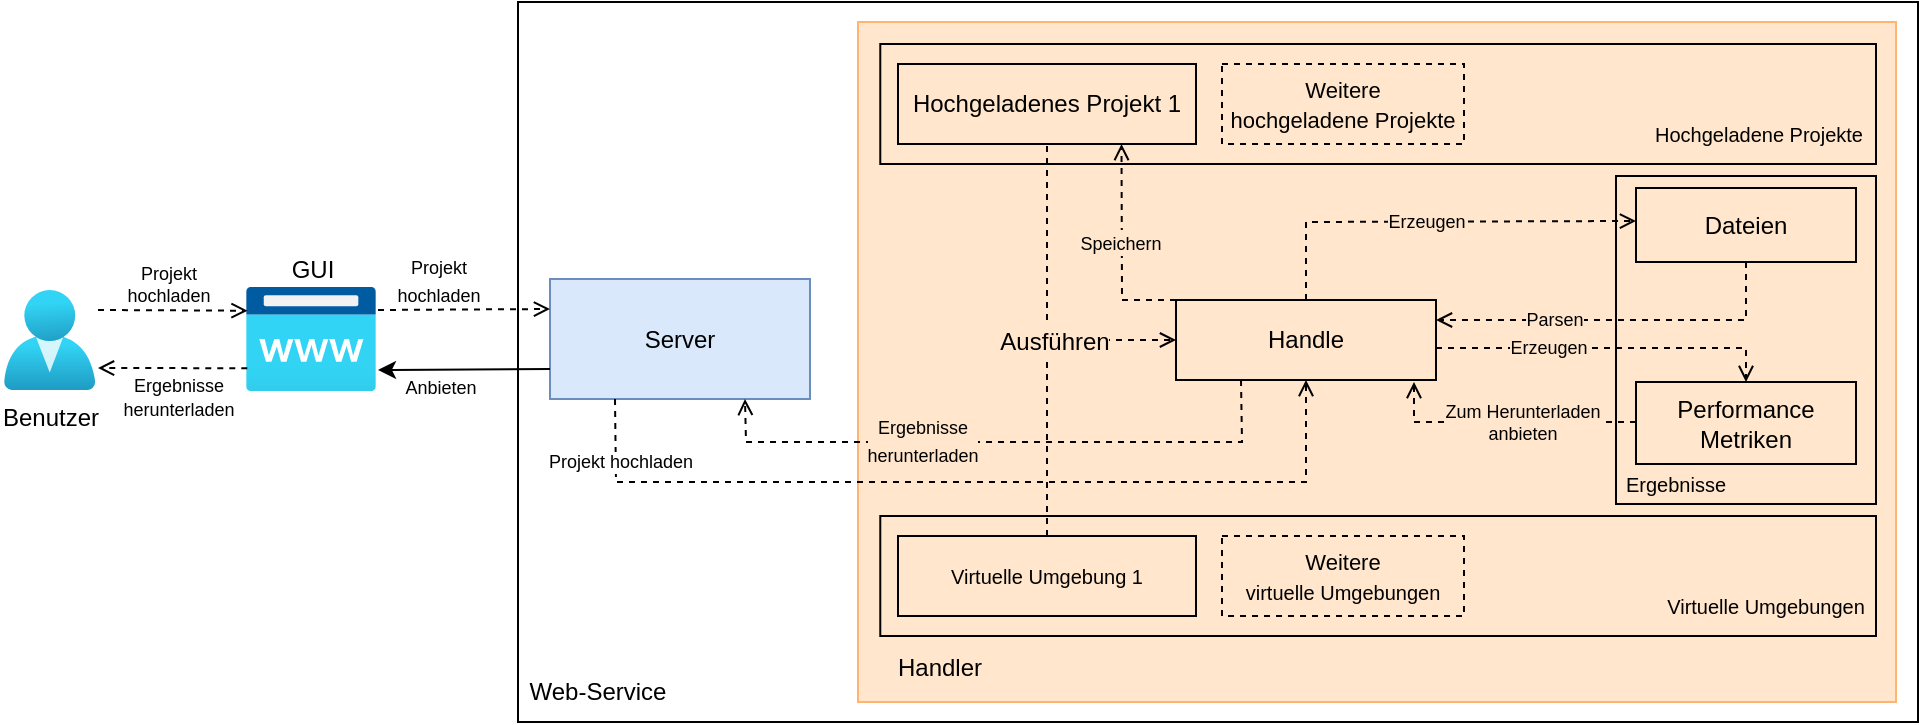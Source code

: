 <mxfile version="16.4.0" type="device"><diagram id="QnjKpPx2Ygs-rL03Jl_y" name="Seite-1"><mxGraphModel dx="1965" dy="686" grid="1" gridSize="10" guides="1" tooltips="1" connect="1" arrows="1" fold="1" page="1" pageScale="1" pageWidth="827" pageHeight="1169" math="0" shadow="0"><root><mxCell id="0"/><mxCell id="1" parent="0"/><mxCell id="hUhNnMvRV_Xus_i492_v-27" value="" style="rounded=0;whiteSpace=wrap;html=1;" vertex="1" parent="1"><mxGeometry x="-563" y="10" width="700" height="360" as="geometry"/></mxCell><mxCell id="hUhNnMvRV_Xus_i492_v-1" value="" style="rounded=0;whiteSpace=wrap;html=1;fillColor=#ffe6cc;strokeColor=#FFB570;" vertex="1" parent="1"><mxGeometry x="-393" y="20" width="519" height="340" as="geometry"/></mxCell><mxCell id="hUhNnMvRV_Xus_i492_v-2" value="" style="rounded=0;whiteSpace=wrap;html=1;fillColor=none;" vertex="1" parent="1"><mxGeometry x="-381.86" y="31" width="497.86" height="60" as="geometry"/></mxCell><mxCell id="hUhNnMvRV_Xus_i492_v-3" value="Hochgeladenes Projekt 1" style="rounded=0;whiteSpace=wrap;html=1;fillColor=none;" vertex="1" parent="1"><mxGeometry x="-373" y="41" width="149" height="40" as="geometry"/></mxCell><mxCell id="hUhNnMvRV_Xus_i492_v-4" value="Hochgeladene Projekte" style="text;html=1;strokeColor=none;fillColor=none;align=center;verticalAlign=middle;whiteSpace=wrap;rounded=0;fontSize=10;" vertex="1" parent="1"><mxGeometry x="-1" y="61" width="117" height="30" as="geometry"/></mxCell><mxCell id="hUhNnMvRV_Xus_i492_v-5" value="&lt;font style=&quot;font-size: 11px&quot;&gt;Weitere&lt;br&gt;hochgeladene Projekte&lt;/font&gt;" style="rounded=0;whiteSpace=wrap;html=1;fillColor=none;dashed=1;" vertex="1" parent="1"><mxGeometry x="-211" y="41" width="121" height="40" as="geometry"/></mxCell><mxCell id="hUhNnMvRV_Xus_i492_v-6" value="Handle" style="rounded=0;whiteSpace=wrap;html=1;fillColor=none;" vertex="1" parent="1"><mxGeometry x="-234" y="159" width="130" height="40" as="geometry"/></mxCell><mxCell id="hUhNnMvRV_Xus_i492_v-7" value="" style="rounded=0;whiteSpace=wrap;html=1;fillColor=none;" vertex="1" parent="1"><mxGeometry x="-14" y="97" width="130" height="164" as="geometry"/></mxCell><mxCell id="hUhNnMvRV_Xus_i492_v-8" value="Dateien" style="rounded=0;whiteSpace=wrap;html=1;fillColor=none;" vertex="1" parent="1"><mxGeometry x="-4" y="103" width="110" height="37" as="geometry"/></mxCell><mxCell id="hUhNnMvRV_Xus_i492_v-9" value="Performance&lt;br&gt;Metriken" style="rounded=0;whiteSpace=wrap;html=1;fillColor=none;" vertex="1" parent="1"><mxGeometry x="-4" y="200" width="110" height="41" as="geometry"/></mxCell><mxCell id="hUhNnMvRV_Xus_i492_v-10" value="Ergebnisse" style="text;html=1;strokeColor=none;fillColor=none;align=center;verticalAlign=middle;whiteSpace=wrap;rounded=0;fontSize=10;" vertex="1" parent="1"><mxGeometry x="-14" y="241" width="60" height="20" as="geometry"/></mxCell><mxCell id="hUhNnMvRV_Xus_i492_v-11" value="Handler" style="text;html=1;strokeColor=none;fillColor=none;align=center;verticalAlign=middle;whiteSpace=wrap;rounded=0;" vertex="1" parent="1"><mxGeometry x="-381.86" y="328" width="60" height="30" as="geometry"/></mxCell><mxCell id="hUhNnMvRV_Xus_i492_v-12" value="" style="rounded=0;whiteSpace=wrap;html=1;fillColor=none;" vertex="1" parent="1"><mxGeometry x="-381.86" y="267" width="497.86" height="60" as="geometry"/></mxCell><mxCell id="hUhNnMvRV_Xus_i492_v-13" value="&lt;span style=&quot;font-size: 10px&quot;&gt;Virtuelle Umgebung 1&lt;/span&gt;" style="rounded=0;whiteSpace=wrap;html=1;fillColor=none;" vertex="1" parent="1"><mxGeometry x="-373" y="277" width="149" height="40" as="geometry"/></mxCell><mxCell id="hUhNnMvRV_Xus_i492_v-14" value="Virtuelle Umgebungen" style="text;html=1;strokeColor=none;fillColor=none;align=center;verticalAlign=middle;whiteSpace=wrap;rounded=0;fontSize=10;" vertex="1" parent="1"><mxGeometry x="6" y="297" width="110" height="30" as="geometry"/></mxCell><mxCell id="hUhNnMvRV_Xus_i492_v-15" value="&lt;font style=&quot;font-size: 11px&quot;&gt;Weitere&lt;br&gt;&lt;span style=&quot;font-size: 10px&quot;&gt;virtuelle Umgebungen&lt;/span&gt;&lt;br&gt;&lt;/font&gt;" style="rounded=0;whiteSpace=wrap;html=1;fillColor=none;dashed=1;" vertex="1" parent="1"><mxGeometry x="-211" y="277" width="121" height="40" as="geometry"/></mxCell><mxCell id="hUhNnMvRV_Xus_i492_v-16" value="" style="endArrow=none;dashed=1;html=1;rounded=0;entryX=0.5;entryY=1;entryDx=0;entryDy=0;" edge="1" parent="1" source="hUhNnMvRV_Xus_i492_v-13" target="hUhNnMvRV_Xus_i492_v-3"><mxGeometry width="50" height="50" relative="1" as="geometry"><mxPoint x="-324" y="210" as="sourcePoint"/><mxPoint x="-274" y="160" as="targetPoint"/></mxGeometry></mxCell><mxCell id="hUhNnMvRV_Xus_i492_v-17" value="" style="endArrow=open;dashed=1;html=1;rounded=0;entryX=0;entryY=0.5;entryDx=0;entryDy=0;endFill=0;" edge="1" parent="1" target="hUhNnMvRV_Xus_i492_v-6"><mxGeometry width="50" height="50" relative="1" as="geometry"><mxPoint x="-294" y="179" as="sourcePoint"/><mxPoint x="-204" y="220" as="targetPoint"/></mxGeometry></mxCell><mxCell id="hUhNnMvRV_Xus_i492_v-18" value="Ausführen" style="text;html=1;strokeColor=none;fillColor=#ffe6cc;align=center;verticalAlign=middle;whiteSpace=wrap;rounded=0;" vertex="1" parent="1"><mxGeometry x="-322" y="172" width="54.5" height="15" as="geometry"/></mxCell><mxCell id="hUhNnMvRV_Xus_i492_v-19" value="" style="endArrow=open;html=1;rounded=0;dashed=1;fontSize=10;endFill=0;entryX=0;entryY=0.5;entryDx=0;entryDy=0;exitX=0.5;exitY=0;exitDx=0;exitDy=0;" edge="1" parent="1" source="hUhNnMvRV_Xus_i492_v-6"><mxGeometry width="50" height="50" relative="1" as="geometry"><mxPoint x="-125.5" y="140" as="sourcePoint"/><mxPoint x="-4" y="119.5" as="targetPoint"/><Array as="points"><mxPoint x="-169" y="120"/></Array></mxGeometry></mxCell><mxCell id="hUhNnMvRV_Xus_i492_v-20" value="Erzeugen" style="edgeLabel;html=1;align=center;verticalAlign=middle;resizable=0;points=[];fontSize=9;labelBackgroundColor=#FFE6CC;" vertex="1" connectable="0" parent="hUhNnMvRV_Xus_i492_v-19"><mxGeometry x="-0.031" relative="1" as="geometry"><mxPoint as="offset"/></mxGeometry></mxCell><mxCell id="hUhNnMvRV_Xus_i492_v-21" value="" style="endArrow=open;html=1;rounded=0;dashed=1;fontSize=10;endFill=0;" edge="1" parent="1"><mxGeometry width="50" height="50" relative="1" as="geometry"><mxPoint x="51" y="140" as="sourcePoint"/><mxPoint x="-104" y="169" as="targetPoint"/><Array as="points"><mxPoint x="51" y="169"/></Array></mxGeometry></mxCell><mxCell id="hUhNnMvRV_Xus_i492_v-22" value="Parsen" style="edgeLabel;html=1;align=center;verticalAlign=middle;resizable=0;points=[];fontSize=9;labelBackgroundColor=#FFE6CC;" vertex="1" connectable="0" parent="hUhNnMvRV_Xus_i492_v-21"><mxGeometry x="0.333" relative="1" as="geometry"><mxPoint x="-3" as="offset"/></mxGeometry></mxCell><mxCell id="hUhNnMvRV_Xus_i492_v-23" value="" style="endArrow=open;html=1;rounded=0;dashed=1;fontSize=10;endFill=0;entryX=0.5;entryY=0;entryDx=0;entryDy=0;exitX=1;exitY=0.75;exitDx=0;exitDy=0;" edge="1" parent="1" target="hUhNnMvRV_Xus_i492_v-9"><mxGeometry width="50" height="50" relative="1" as="geometry"><mxPoint x="-104" y="183" as="sourcePoint"/><mxPoint x="40" y="200" as="targetPoint"/><Array as="points"><mxPoint x="51" y="183"/></Array></mxGeometry></mxCell><mxCell id="hUhNnMvRV_Xus_i492_v-24" value="Erzeugen" style="edgeLabel;html=1;align=center;verticalAlign=middle;resizable=0;points=[];fontSize=9;labelBackgroundColor=#FFE6CC;" vertex="1" connectable="0" parent="hUhNnMvRV_Xus_i492_v-23"><mxGeometry x="-0.346" relative="1" as="geometry"><mxPoint as="offset"/></mxGeometry></mxCell><mxCell id="hUhNnMvRV_Xus_i492_v-25" value="" style="endArrow=open;html=1;rounded=0;dashed=1;fontSize=10;endFill=0;exitX=0;exitY=0.75;exitDx=0;exitDy=0;" edge="1" parent="1"><mxGeometry width="50" height="50" relative="1" as="geometry"><mxPoint x="-4" y="220" as="sourcePoint"/><mxPoint x="-115" y="200" as="targetPoint"/><Array as="points"><mxPoint x="-115" y="220"/></Array></mxGeometry></mxCell><mxCell id="hUhNnMvRV_Xus_i492_v-26" value="Zum Herunterladen&lt;br&gt;anbieten" style="edgeLabel;html=1;align=center;verticalAlign=middle;resizable=0;points=[];fontSize=9;labelBackgroundColor=#FFE6CC;" vertex="1" connectable="0" parent="hUhNnMvRV_Xus_i492_v-25"><mxGeometry x="-0.369" relative="1" as="geometry"><mxPoint x="-16" as="offset"/></mxGeometry></mxCell><mxCell id="hUhNnMvRV_Xus_i492_v-28" value="Server" style="rounded=0;whiteSpace=wrap;html=1;strokeColor=#6c8ebf;fillColor=#dae8fc;" vertex="1" parent="1"><mxGeometry x="-547" y="148.5" width="130" height="60" as="geometry"/></mxCell><mxCell id="hUhNnMvRV_Xus_i492_v-29" value="Web-Service" style="text;html=1;strokeColor=none;fillColor=none;align=center;verticalAlign=middle;whiteSpace=wrap;rounded=0;" vertex="1" parent="1"><mxGeometry x="-563" y="340" width="80" height="30" as="geometry"/></mxCell><mxCell id="hUhNnMvRV_Xus_i492_v-30" value="" style="endArrow=classic;html=1;rounded=0;exitX=0;exitY=0.75;exitDx=0;exitDy=0;" edge="1" parent="1" source="hUhNnMvRV_Xus_i492_v-28"><mxGeometry width="50" height="50" relative="1" as="geometry"><mxPoint x="-588.42" y="266.5" as="sourcePoint"/><mxPoint x="-633" y="194" as="targetPoint"/></mxGeometry></mxCell><mxCell id="hUhNnMvRV_Xus_i492_v-31" value="GUI" style="aspect=fixed;html=1;points=[];align=center;image;fontSize=12;image=img/lib/azure2/app_services/App_Service_Domains.svg;strokeColor=#000000;fillColor=none;labelPosition=center;verticalLabelPosition=top;verticalAlign=bottom;" vertex="1" parent="1"><mxGeometry x="-699" y="152.5" width="65" height="52" as="geometry"/></mxCell><mxCell id="hUhNnMvRV_Xus_i492_v-32" value="Benutzer" style="aspect=fixed;html=1;points=[];align=center;image;fontSize=12;image=img/lib/azure2/identity/Users.svg;strokeColor=#000000;fillColor=none;" vertex="1" parent="1"><mxGeometry x="-820" y="154" width="45.71" height="50" as="geometry"/></mxCell><mxCell id="hUhNnMvRV_Xus_i492_v-33" value="" style="endArrow=open;html=1;rounded=0;dashed=1;fontSize=10;endFill=0;entryX=0.012;entryY=0.228;entryDx=0;entryDy=0;entryPerimeter=0;" edge="1" parent="1" target="hUhNnMvRV_Xus_i492_v-31"><mxGeometry width="50" height="50" relative="1" as="geometry"><mxPoint x="-773" y="164" as="sourcePoint"/><mxPoint x="-783" y="27.817" as="targetPoint"/></mxGeometry></mxCell><mxCell id="hUhNnMvRV_Xus_i492_v-34" value="Projekt &lt;br&gt;hochladen" style="edgeLabel;html=1;align=center;verticalAlign=middle;resizable=0;points=[];fontSize=9;" vertex="1" connectable="0" parent="hUhNnMvRV_Xus_i492_v-33"><mxGeometry x="-0.344" y="1" relative="1" as="geometry"><mxPoint x="10" y="-12" as="offset"/></mxGeometry></mxCell><mxCell id="hUhNnMvRV_Xus_i492_v-37" value="" style="endArrow=open;html=1;rounded=0;dashed=1;fontSize=10;endFill=0;exitX=0.01;exitY=0.781;exitDx=0;exitDy=0;exitPerimeter=0;" edge="1" parent="1" source="hUhNnMvRV_Xus_i492_v-31"><mxGeometry width="50" height="50" relative="1" as="geometry"><mxPoint x="-783" y="60.817" as="sourcePoint"/><mxPoint x="-773" y="193" as="targetPoint"/></mxGeometry></mxCell><mxCell id="hUhNnMvRV_Xus_i492_v-39" value="&lt;font style=&quot;font-size: 9px&quot;&gt;Ergebnisse&lt;br&gt;herunterladen&lt;/font&gt;" style="edgeLabel;html=1;align=center;verticalAlign=middle;resizable=0;points=[];fontSize=10;" vertex="1" connectable="0" parent="1"><mxGeometry x="-733.003" y="207" as="geometry"/></mxCell><mxCell id="hUhNnMvRV_Xus_i492_v-40" value="Anbieten" style="edgeLabel;html=1;align=center;verticalAlign=middle;resizable=0;points=[];fontSize=9;" vertex="1" connectable="0" parent="1"><mxGeometry x="-602.004" y="207.003" as="geometry"><mxPoint y="-4" as="offset"/></mxGeometry></mxCell><mxCell id="hUhNnMvRV_Xus_i492_v-41" value="" style="endArrow=open;html=1;rounded=0;entryX=0;entryY=0.25;entryDx=0;entryDy=0;endFill=0;dashed=1;" edge="1" parent="1" target="hUhNnMvRV_Xus_i492_v-28"><mxGeometry width="50" height="50" relative="1" as="geometry"><mxPoint x="-633" y="164" as="sourcePoint"/><mxPoint x="-483" y="180" as="targetPoint"/></mxGeometry></mxCell><mxCell id="hUhNnMvRV_Xus_i492_v-42" value="&lt;span style=&quot;font-size: 9px&quot;&gt;Projekt&lt;/span&gt;&lt;br style=&quot;font-size: 9px&quot;&gt;&lt;span style=&quot;font-size: 9px&quot;&gt;hochladen&lt;/span&gt;" style="edgeLabel;html=1;align=center;verticalAlign=middle;resizable=0;points=[];" vertex="1" connectable="0" parent="hUhNnMvRV_Xus_i492_v-41"><mxGeometry x="-0.083" relative="1" as="geometry"><mxPoint x="-10" y="-15" as="offset"/></mxGeometry></mxCell><mxCell id="hUhNnMvRV_Xus_i492_v-44" value="" style="endArrow=open;html=1;rounded=0;dashed=1;fontSize=10;endFill=0;exitX=0.25;exitY=1;exitDx=0;exitDy=0;entryX=0.5;entryY=1;entryDx=0;entryDy=0;" edge="1" parent="1" source="hUhNnMvRV_Xus_i492_v-28" target="hUhNnMvRV_Xus_i492_v-6"><mxGeometry width="50" height="50" relative="1" as="geometry"><mxPoint x="-500.86" y="220" as="sourcePoint"/><mxPoint x="-372.36" y="311.0" as="targetPoint"/><Array as="points"><mxPoint x="-514" y="250"/><mxPoint x="-169" y="250"/></Array></mxGeometry></mxCell><mxCell id="hUhNnMvRV_Xus_i492_v-45" value="Projekt hochladen" style="edgeLabel;html=1;align=center;verticalAlign=middle;resizable=0;points=[];fontSize=9;" vertex="1" connectable="0" parent="hUhNnMvRV_Xus_i492_v-44"><mxGeometry x="-0.344" y="1" relative="1" as="geometry"><mxPoint x="-100" y="-9" as="offset"/></mxGeometry></mxCell><mxCell id="hUhNnMvRV_Xus_i492_v-46" value="" style="endArrow=open;html=1;rounded=0;dashed=1;fontSize=10;endFill=0;entryX=0.75;entryY=1;entryDx=0;entryDy=0;exitX=0;exitY=0;exitDx=0;exitDy=0;" edge="1" parent="1" source="hUhNnMvRV_Xus_i492_v-6" target="hUhNnMvRV_Xus_i492_v-3"><mxGeometry width="50" height="50" relative="1" as="geometry"><mxPoint x="-449.5" y="-198.0" as="sourcePoint"/><mxPoint x="-449.5" y="-259" as="targetPoint"/><Array as="points"><mxPoint x="-261" y="159"/></Array></mxGeometry></mxCell><mxCell id="hUhNnMvRV_Xus_i492_v-50" value="&lt;span style=&quot;font-size: 9px;&quot;&gt;Speichern&lt;/span&gt;" style="edgeLabel;html=1;align=center;verticalAlign=middle;resizable=0;points=[];labelBackgroundColor=#FFE6CC;" vertex="1" connectable="0" parent="hUhNnMvRV_Xus_i492_v-46"><mxGeometry x="0.064" y="1" relative="1" as="geometry"><mxPoint as="offset"/></mxGeometry></mxCell><mxCell id="hUhNnMvRV_Xus_i492_v-51" value="" style="endArrow=open;html=1;rounded=0;dashed=1;fontSize=10;endFill=0;entryX=0.75;entryY=1;entryDx=0;entryDy=0;exitX=0.25;exitY=1;exitDx=0;exitDy=0;" edge="1" parent="1" source="hUhNnMvRV_Xus_i492_v-6" target="hUhNnMvRV_Xus_i492_v-28"><mxGeometry width="50" height="50" relative="1" as="geometry"><mxPoint x="-452.5" y="-193.0" as="sourcePoint"/><mxPoint x="-452.5" y="-254" as="targetPoint"/><Array as="points"><mxPoint x="-201" y="230"/><mxPoint x="-449" y="230"/></Array></mxGeometry></mxCell><mxCell id="hUhNnMvRV_Xus_i492_v-54" value="&lt;span style=&quot;font-size: 9px&quot;&gt;Ergebnisse&lt;/span&gt;&lt;br style=&quot;font-size: 9px&quot;&gt;&lt;span style=&quot;font-size: 9px&quot;&gt;herunterladen&lt;/span&gt;" style="edgeLabel;html=1;align=center;verticalAlign=middle;resizable=0;points=[];labelBackgroundColor=#FFE6CC;" vertex="1" connectable="0" parent="hUhNnMvRV_Xus_i492_v-51"><mxGeometry x="0.148" y="-1" relative="1" as="geometry"><mxPoint x="-19" as="offset"/></mxGeometry></mxCell></root></mxGraphModel></diagram></mxfile>
